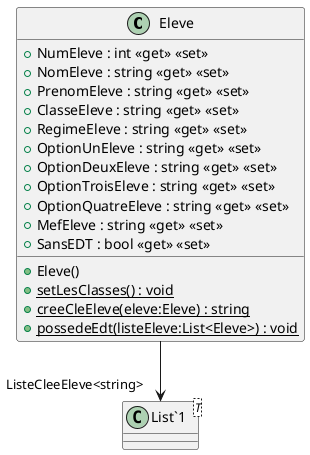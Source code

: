 @startuml
class Eleve {
    + Eleve()
    + NumEleve : int <<get>> <<set>>
    + NomEleve : string <<get>> <<set>>
    + PrenomEleve : string <<get>> <<set>>
    + ClasseEleve : string <<get>> <<set>>
    + RegimeEleve : string <<get>> <<set>>
    + OptionUnEleve : string <<get>> <<set>>
    + OptionDeuxEleve : string <<get>> <<set>>
    + OptionTroisEleve : string <<get>> <<set>>
    + OptionQuatreEleve : string <<get>> <<set>>
    + MefEleve : string <<get>> <<set>>
    + SansEDT : bool <<get>> <<set>>
    + {static} setLesClasses() : void
    + {static} creeCleEleve(eleve:Eleve) : string
    + {static} possedeEdt(listeEleve:List<Eleve>) : void
}
class "List`1"<T> {
}
Eleve --> "ListeCleeEleve<string>" "List`1"
@enduml
